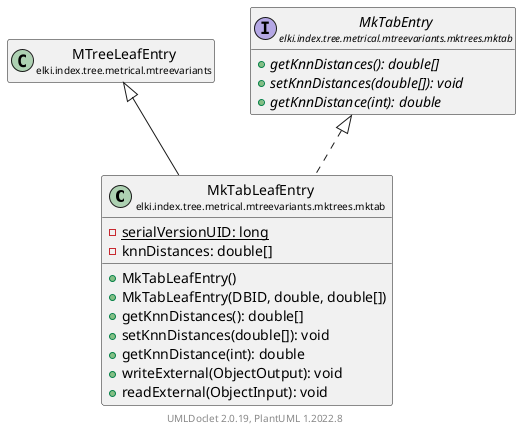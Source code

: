 @startuml
    remove .*\.(Instance|Par|Parameterizer|Factory)$
    set namespaceSeparator none
    hide empty fields
    hide empty methods

    class "<size:14>MkTabLeafEntry\n<size:10>elki.index.tree.metrical.mtreevariants.mktrees.mktab" as elki.index.tree.metrical.mtreevariants.mktrees.mktab.MkTabLeafEntry [[MkTabLeafEntry.html]] {
        {static} -serialVersionUID: long
        -knnDistances: double[]
        +MkTabLeafEntry()
        +MkTabLeafEntry(DBID, double, double[])
        +getKnnDistances(): double[]
        +setKnnDistances(double[]): void
        +getKnnDistance(int): double
        +writeExternal(ObjectOutput): void
        +readExternal(ObjectInput): void
    }

    class "<size:14>MTreeLeafEntry\n<size:10>elki.index.tree.metrical.mtreevariants" as elki.index.tree.metrical.mtreevariants.MTreeLeafEntry [[../../MTreeLeafEntry.html]]
    interface "<size:14>MkTabEntry\n<size:10>elki.index.tree.metrical.mtreevariants.mktrees.mktab" as elki.index.tree.metrical.mtreevariants.mktrees.mktab.MkTabEntry [[MkTabEntry.html]] {
        {abstract} +getKnnDistances(): double[]
        {abstract} +setKnnDistances(double[]): void
        {abstract} +getKnnDistance(int): double
    }

    elki.index.tree.metrical.mtreevariants.MTreeLeafEntry <|-- elki.index.tree.metrical.mtreevariants.mktrees.mktab.MkTabLeafEntry
    elki.index.tree.metrical.mtreevariants.mktrees.mktab.MkTabEntry <|.. elki.index.tree.metrical.mtreevariants.mktrees.mktab.MkTabLeafEntry

    center footer UMLDoclet 2.0.19, PlantUML 1.2022.8
@enduml
